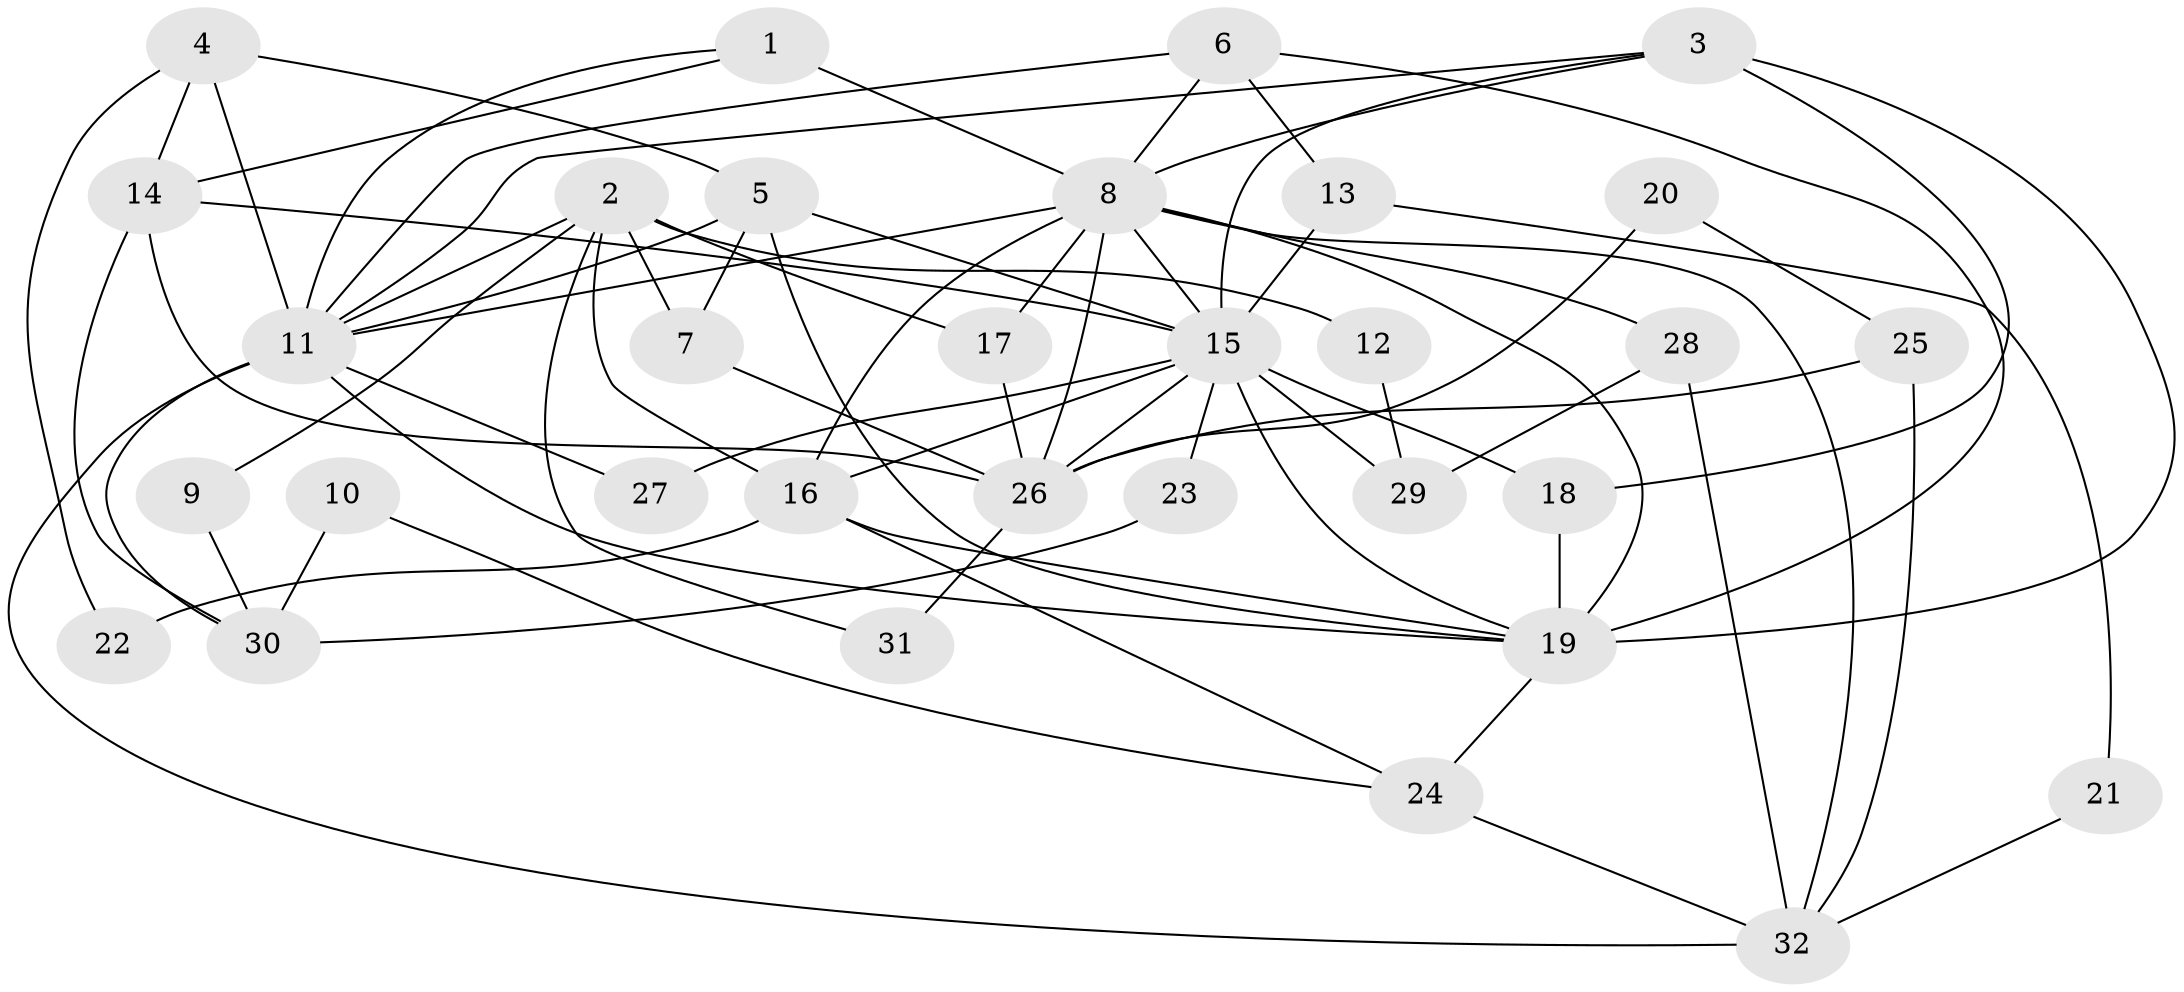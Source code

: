 // original degree distribution, {4: 0.25, 5: 0.19230769230769232, 3: 0.21153846153846154, 2: 0.19230769230769232, 7: 0.057692307692307696, 8: 0.019230769230769232, 6: 0.07692307692307693}
// Generated by graph-tools (version 1.1) at 2025/50/03/04/25 22:50:51]
// undirected, 32 vertices, 72 edges
graph export_dot {
  node [color=gray90,style=filled];
  1;
  2;
  3;
  4;
  5;
  6;
  7;
  8;
  9;
  10;
  11;
  12;
  13;
  14;
  15;
  16;
  17;
  18;
  19;
  20;
  21;
  22;
  23;
  24;
  25;
  26;
  27;
  28;
  29;
  30;
  31;
  32;
  1 -- 8 [weight=2.0];
  1 -- 11 [weight=1.0];
  1 -- 14 [weight=1.0];
  2 -- 7 [weight=1.0];
  2 -- 9 [weight=1.0];
  2 -- 11 [weight=2.0];
  2 -- 12 [weight=1.0];
  2 -- 16 [weight=1.0];
  2 -- 17 [weight=1.0];
  2 -- 31 [weight=1.0];
  3 -- 8 [weight=1.0];
  3 -- 11 [weight=1.0];
  3 -- 15 [weight=2.0];
  3 -- 18 [weight=1.0];
  3 -- 19 [weight=3.0];
  4 -- 5 [weight=1.0];
  4 -- 11 [weight=1.0];
  4 -- 14 [weight=1.0];
  4 -- 22 [weight=1.0];
  5 -- 7 [weight=1.0];
  5 -- 11 [weight=1.0];
  5 -- 15 [weight=1.0];
  5 -- 19 [weight=1.0];
  6 -- 8 [weight=1.0];
  6 -- 11 [weight=1.0];
  6 -- 13 [weight=1.0];
  6 -- 19 [weight=1.0];
  7 -- 26 [weight=2.0];
  8 -- 11 [weight=1.0];
  8 -- 15 [weight=1.0];
  8 -- 16 [weight=1.0];
  8 -- 17 [weight=1.0];
  8 -- 19 [weight=1.0];
  8 -- 26 [weight=1.0];
  8 -- 28 [weight=1.0];
  8 -- 32 [weight=1.0];
  9 -- 30 [weight=1.0];
  10 -- 24 [weight=1.0];
  10 -- 30 [weight=1.0];
  11 -- 19 [weight=1.0];
  11 -- 27 [weight=1.0];
  11 -- 30 [weight=1.0];
  11 -- 32 [weight=1.0];
  12 -- 29 [weight=1.0];
  13 -- 15 [weight=1.0];
  13 -- 21 [weight=1.0];
  14 -- 15 [weight=1.0];
  14 -- 26 [weight=1.0];
  14 -- 30 [weight=1.0];
  15 -- 16 [weight=1.0];
  15 -- 18 [weight=1.0];
  15 -- 19 [weight=1.0];
  15 -- 23 [weight=1.0];
  15 -- 26 [weight=1.0];
  15 -- 27 [weight=1.0];
  15 -- 29 [weight=1.0];
  16 -- 19 [weight=1.0];
  16 -- 22 [weight=1.0];
  16 -- 24 [weight=1.0];
  17 -- 26 [weight=1.0];
  18 -- 19 [weight=1.0];
  19 -- 24 [weight=1.0];
  20 -- 25 [weight=1.0];
  20 -- 26 [weight=1.0];
  21 -- 32 [weight=1.0];
  23 -- 30 [weight=1.0];
  24 -- 32 [weight=1.0];
  25 -- 26 [weight=1.0];
  25 -- 32 [weight=1.0];
  26 -- 31 [weight=1.0];
  28 -- 29 [weight=1.0];
  28 -- 32 [weight=1.0];
}
